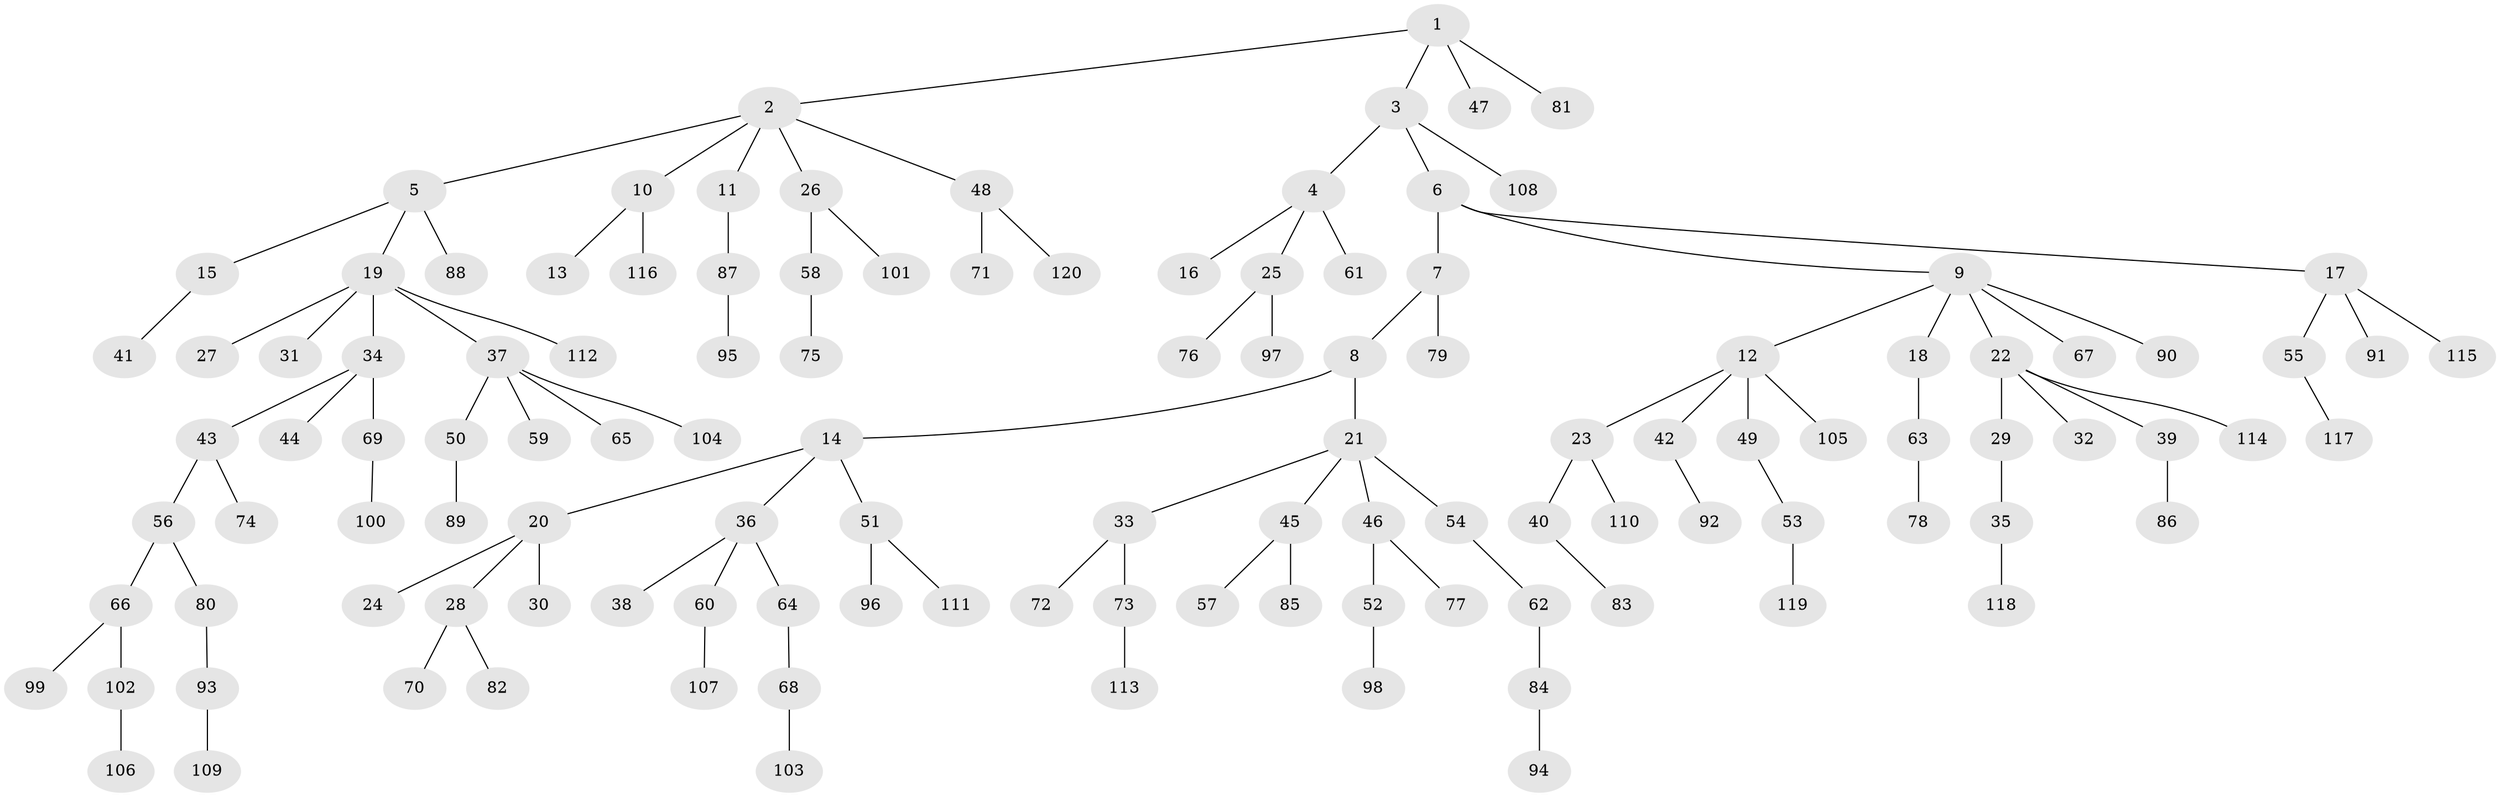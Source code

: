 // coarse degree distribution, {3: 0.07792207792207792, 6: 0.03896103896103896, 5: 0.03896103896103896, 4: 0.06493506493506493, 2: 0.16883116883116883, 1: 0.5974025974025974, 9: 0.012987012987012988}
// Generated by graph-tools (version 1.1) at 2025/24/03/03/25 07:24:06]
// undirected, 120 vertices, 119 edges
graph export_dot {
graph [start="1"]
  node [color=gray90,style=filled];
  1;
  2;
  3;
  4;
  5;
  6;
  7;
  8;
  9;
  10;
  11;
  12;
  13;
  14;
  15;
  16;
  17;
  18;
  19;
  20;
  21;
  22;
  23;
  24;
  25;
  26;
  27;
  28;
  29;
  30;
  31;
  32;
  33;
  34;
  35;
  36;
  37;
  38;
  39;
  40;
  41;
  42;
  43;
  44;
  45;
  46;
  47;
  48;
  49;
  50;
  51;
  52;
  53;
  54;
  55;
  56;
  57;
  58;
  59;
  60;
  61;
  62;
  63;
  64;
  65;
  66;
  67;
  68;
  69;
  70;
  71;
  72;
  73;
  74;
  75;
  76;
  77;
  78;
  79;
  80;
  81;
  82;
  83;
  84;
  85;
  86;
  87;
  88;
  89;
  90;
  91;
  92;
  93;
  94;
  95;
  96;
  97;
  98;
  99;
  100;
  101;
  102;
  103;
  104;
  105;
  106;
  107;
  108;
  109;
  110;
  111;
  112;
  113;
  114;
  115;
  116;
  117;
  118;
  119;
  120;
  1 -- 2;
  1 -- 3;
  1 -- 47;
  1 -- 81;
  2 -- 5;
  2 -- 10;
  2 -- 11;
  2 -- 26;
  2 -- 48;
  3 -- 4;
  3 -- 6;
  3 -- 108;
  4 -- 16;
  4 -- 25;
  4 -- 61;
  5 -- 15;
  5 -- 19;
  5 -- 88;
  6 -- 7;
  6 -- 9;
  6 -- 17;
  7 -- 8;
  7 -- 79;
  8 -- 14;
  8 -- 21;
  9 -- 12;
  9 -- 18;
  9 -- 22;
  9 -- 67;
  9 -- 90;
  10 -- 13;
  10 -- 116;
  11 -- 87;
  12 -- 23;
  12 -- 42;
  12 -- 49;
  12 -- 105;
  14 -- 20;
  14 -- 36;
  14 -- 51;
  15 -- 41;
  17 -- 55;
  17 -- 91;
  17 -- 115;
  18 -- 63;
  19 -- 27;
  19 -- 31;
  19 -- 34;
  19 -- 37;
  19 -- 112;
  20 -- 24;
  20 -- 28;
  20 -- 30;
  21 -- 33;
  21 -- 45;
  21 -- 46;
  21 -- 54;
  22 -- 29;
  22 -- 32;
  22 -- 39;
  22 -- 114;
  23 -- 40;
  23 -- 110;
  25 -- 76;
  25 -- 97;
  26 -- 58;
  26 -- 101;
  28 -- 70;
  28 -- 82;
  29 -- 35;
  33 -- 72;
  33 -- 73;
  34 -- 43;
  34 -- 44;
  34 -- 69;
  35 -- 118;
  36 -- 38;
  36 -- 60;
  36 -- 64;
  37 -- 50;
  37 -- 59;
  37 -- 65;
  37 -- 104;
  39 -- 86;
  40 -- 83;
  42 -- 92;
  43 -- 56;
  43 -- 74;
  45 -- 57;
  45 -- 85;
  46 -- 52;
  46 -- 77;
  48 -- 71;
  48 -- 120;
  49 -- 53;
  50 -- 89;
  51 -- 96;
  51 -- 111;
  52 -- 98;
  53 -- 119;
  54 -- 62;
  55 -- 117;
  56 -- 66;
  56 -- 80;
  58 -- 75;
  60 -- 107;
  62 -- 84;
  63 -- 78;
  64 -- 68;
  66 -- 99;
  66 -- 102;
  68 -- 103;
  69 -- 100;
  73 -- 113;
  80 -- 93;
  84 -- 94;
  87 -- 95;
  93 -- 109;
  102 -- 106;
}
